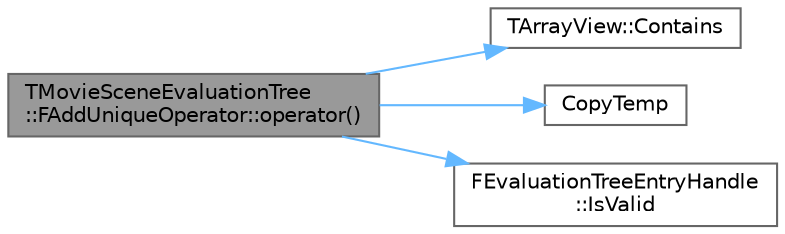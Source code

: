 digraph "TMovieSceneEvaluationTree::FAddUniqueOperator::operator()"
{
 // INTERACTIVE_SVG=YES
 // LATEX_PDF_SIZE
  bgcolor="transparent";
  edge [fontname=Helvetica,fontsize=10,labelfontname=Helvetica,labelfontsize=10];
  node [fontname=Helvetica,fontsize=10,shape=box,height=0.2,width=0.4];
  rankdir="LR";
  Node1 [id="Node000001",label="TMovieSceneEvaluationTree\l::FAddUniqueOperator::operator()",height=0.2,width=0.4,color="gray40", fillcolor="grey60", style="filled", fontcolor="black",tooltip="Called to invoke the operator for the specified node."];
  Node1 -> Node2 [id="edge1_Node000001_Node000002",color="steelblue1",style="solid",tooltip=" "];
  Node2 [id="Node000002",label="TArrayView::Contains",height=0.2,width=0.4,color="grey40", fillcolor="white", style="filled",URL="$db/d13/classTArrayView.html#aa4d435b579d92918e3453c6fd8cbe8af",tooltip="Checks if this array contains the element."];
  Node1 -> Node3 [id="edge2_Node000001_Node000003",color="steelblue1",style="solid",tooltip=" "];
  Node3 [id="Node000003",label="CopyTemp",height=0.2,width=0.4,color="grey40", fillcolor="white", style="filled",URL="$d4/d24/UnrealTemplate_8h.html#a92a792818d36648fdd3330e4ad4529e5",tooltip="CopyTemp will enforce the creation of a prvalue which can bind to rvalue reference parameters."];
  Node1 -> Node4 [id="edge3_Node000001_Node000004",color="steelblue1",style="solid",tooltip=" "];
  Node4 [id="Node000004",label="FEvaluationTreeEntryHandle\l::IsValid",height=0.2,width=0.4,color="grey40", fillcolor="white", style="filled",URL="$dd/daf/structFEvaluationTreeEntryHandle.html#a1408154164d999682816e996991ec57e",tooltip="Check whether this identifier has been initialized."];
}
